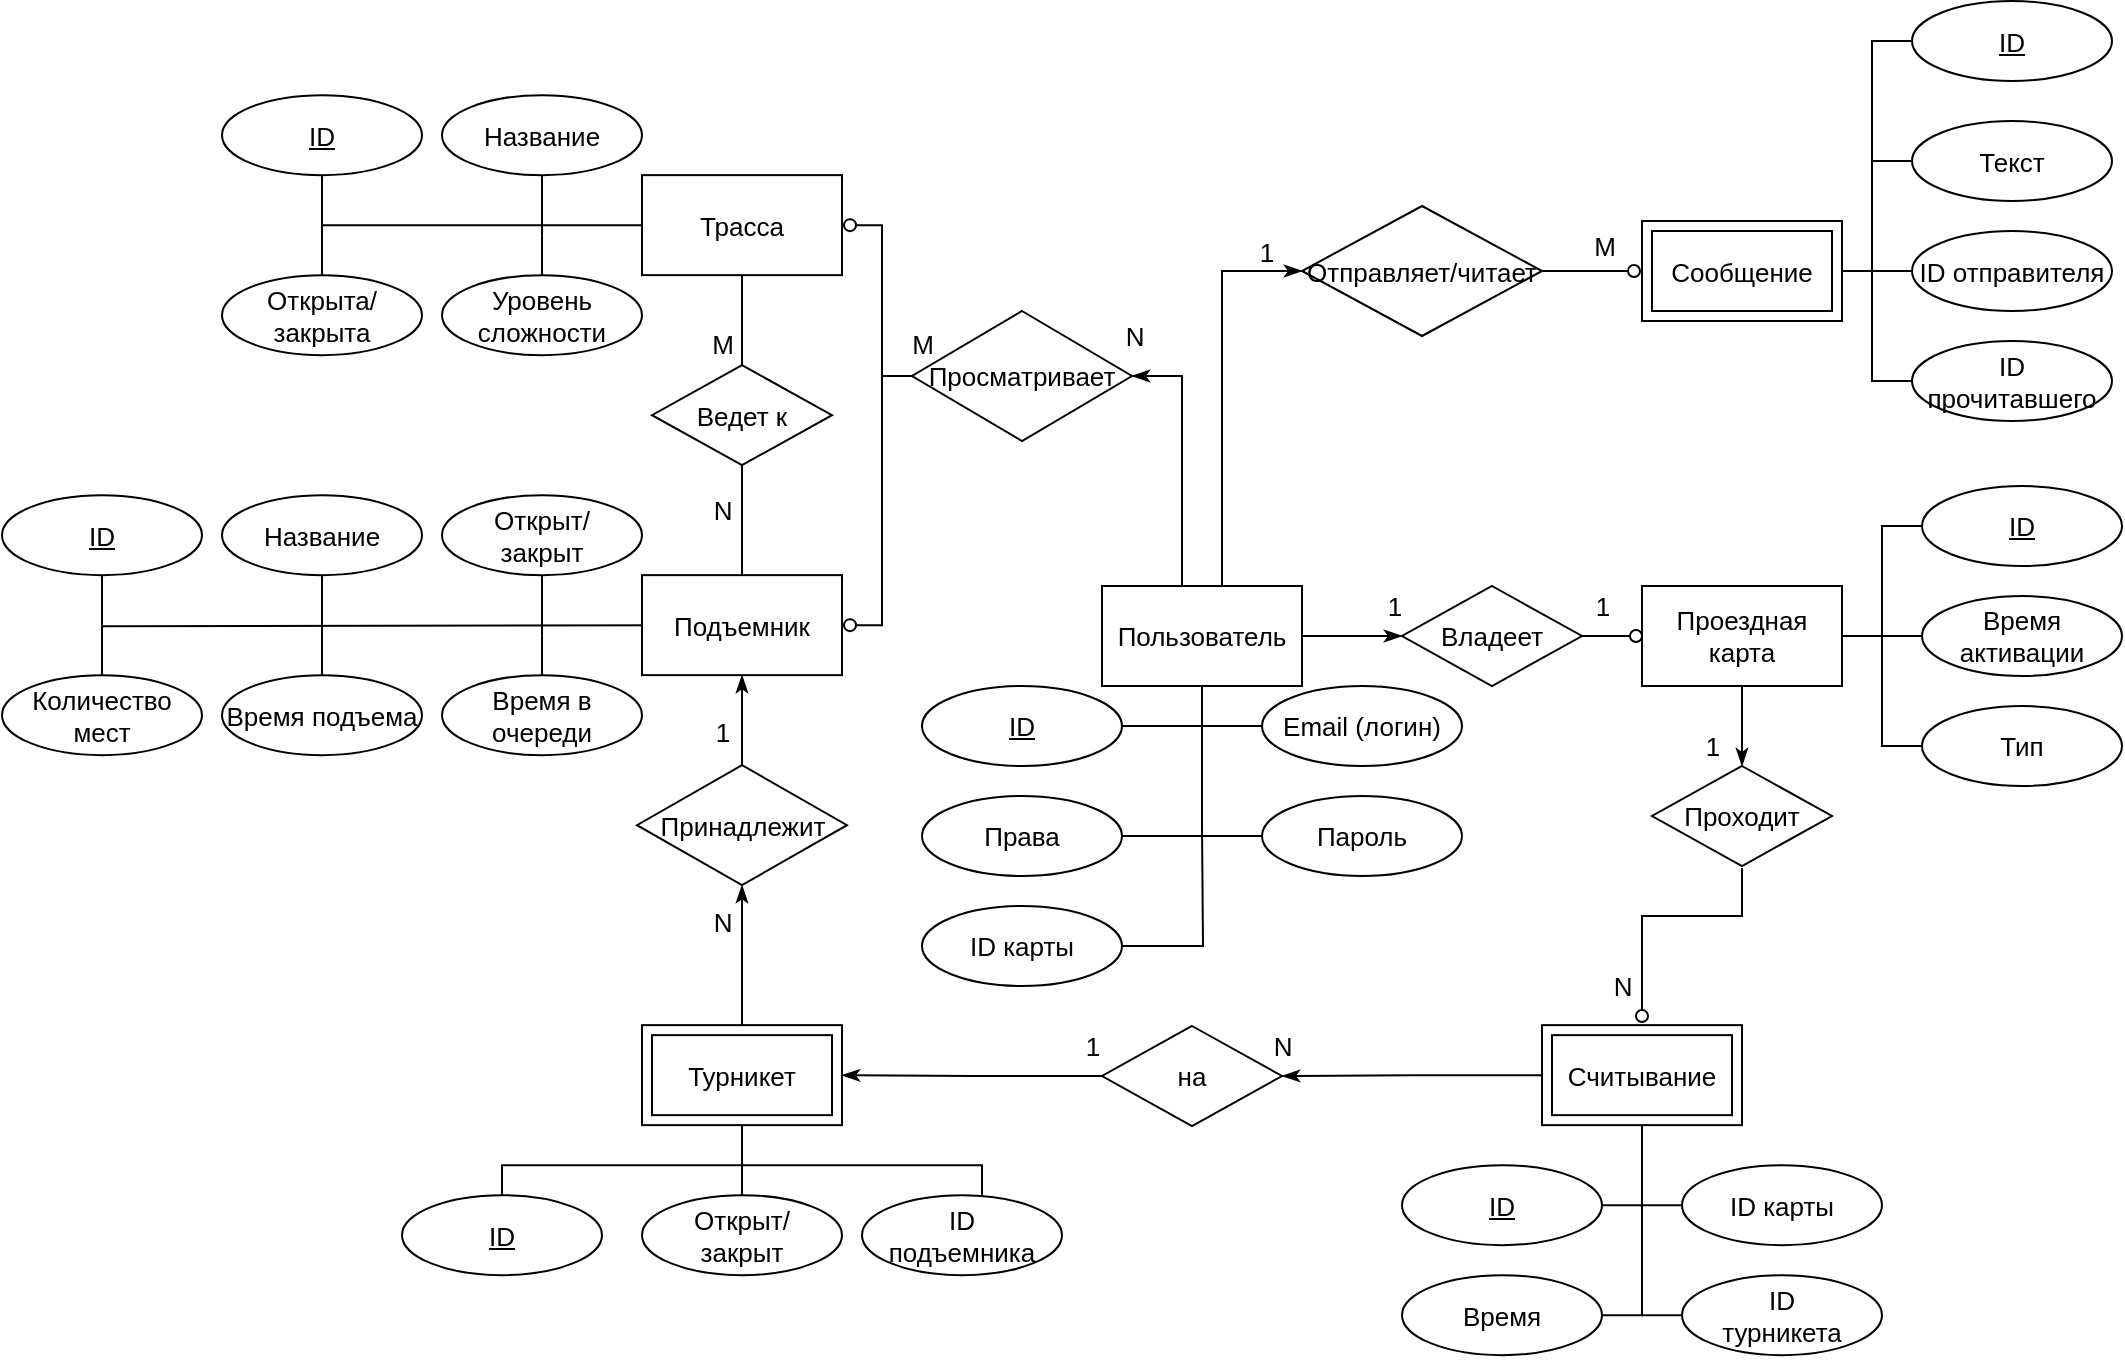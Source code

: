 <mxfile version="13.9.9" type="device"><diagram id="PESHJk0Tjmy3aJfwZxua" name="unauthorized"><mxGraphModel dx="1371" dy="1537" grid="1" gridSize="10" guides="1" tooltips="1" connect="1" arrows="1" fold="1" page="1" pageScale="1" pageWidth="827" pageHeight="1169" math="0" shadow="0"><root><mxCell id="0"/><mxCell id="1" parent="0"/><mxCell id="9ehG-B5BbBiPpwgUqI0O-45" style="edgeStyle=orthogonalEdgeStyle;rounded=0;orthogonalLoop=1;jettySize=auto;html=1;entryX=0;entryY=0.5;entryDx=0;entryDy=0;endArrow=none;endFill=0;fontSize=13;" parent="1" source="9ehG-B5BbBiPpwgUqI0O-1" target="9ehG-B5BbBiPpwgUqI0O-16" edge="1"><mxGeometry relative="1" as="geometry"/></mxCell><mxCell id="9ehG-B5BbBiPpwgUqI0O-111" style="edgeStyle=orthogonalEdgeStyle;rounded=0;orthogonalLoop=1;jettySize=auto;html=1;entryX=0.5;entryY=0;entryDx=0;entryDy=0;startArrow=none;startFill=0;endArrow=classicThin;endFill=1;fontSize=13;" parent="1" source="9ehG-B5BbBiPpwgUqI0O-1" target="9ehG-B5BbBiPpwgUqI0O-12" edge="1"><mxGeometry relative="1" as="geometry"/></mxCell><mxCell id="9ehG-B5BbBiPpwgUqI0O-112" value="1" style="edgeLabel;html=1;align=center;verticalAlign=middle;resizable=0;points=[];fontSize=13;" parent="9ehG-B5BbBiPpwgUqI0O-111" vertex="1" connectable="0"><mxGeometry x="-0.8" y="2" relative="1" as="geometry"><mxPoint x="-17" y="26" as="offset"/></mxGeometry></mxCell><mxCell id="9ehG-B5BbBiPpwgUqI0O-1" value="Проездная карта" style="rounded=0;whiteSpace=wrap;html=1;fontSize=13;" parent="1" vertex="1"><mxGeometry x="580" y="280" width="100" height="50" as="geometry"/></mxCell><mxCell id="9ehG-B5BbBiPpwgUqI0O-32" style="edgeStyle=orthogonalEdgeStyle;rounded=0;orthogonalLoop=1;jettySize=auto;html=1;endArrow=none;endFill=0;entryX=1;entryY=0.5;entryDx=0;entryDy=0;fontSize=13;" parent="1" source="9ehG-B5BbBiPpwgUqI0O-2" target="9ehG-B5BbBiPpwgUqI0O-28" edge="1"><mxGeometry relative="1" as="geometry"><mxPoint x="360" y="420" as="targetPoint"/><Array as="points"><mxPoint x="360" y="405"/></Array></mxGeometry></mxCell><mxCell id="9ehG-B5BbBiPpwgUqI0O-101" style="edgeStyle=orthogonalEdgeStyle;rounded=0;orthogonalLoop=1;jettySize=auto;html=1;endArrow=classicThin;endFill=1;fontSize=13;" parent="1" source="9ehG-B5BbBiPpwgUqI0O-2" target="9ehG-B5BbBiPpwgUqI0O-7" edge="1"><mxGeometry relative="1" as="geometry"><Array as="points"/></mxGeometry></mxCell><mxCell id="9ehG-B5BbBiPpwgUqI0O-102" value="1" style="edgeLabel;html=1;align=center;verticalAlign=middle;resizable=0;points=[];fontSize=13;" parent="9ehG-B5BbBiPpwgUqI0O-101" vertex="1" connectable="0"><mxGeometry x="0.836" y="-1" relative="1" as="geometry"><mxPoint y="-16" as="offset"/></mxGeometry></mxCell><mxCell id="9ehG-B5BbBiPpwgUqI0O-104" value="N" style="edgeStyle=orthogonalEdgeStyle;rounded=0;orthogonalLoop=1;jettySize=auto;html=1;exitX=0.25;exitY=0;exitDx=0;exitDy=0;entryX=1;entryY=0.5;entryDx=0;entryDy=0;endArrow=classicThin;endFill=1;fontSize=13;" parent="1" source="9ehG-B5BbBiPpwgUqI0O-2" target="9ehG-B5BbBiPpwgUqI0O-8" edge="1"><mxGeometry x="1" y="-20" relative="1" as="geometry"><mxPoint x="1" as="offset"/><Array as="points"><mxPoint x="350" y="280"/><mxPoint x="350" y="175"/></Array></mxGeometry></mxCell><mxCell id="9ehG-B5BbBiPpwgUqI0O-2" value="Пользователь" style="rounded=0;whiteSpace=wrap;html=1;fontSize=13;" parent="1" vertex="1"><mxGeometry x="310" y="280" width="100" height="50" as="geometry"/></mxCell><mxCell id="9ehG-B5BbBiPpwgUqI0O-64" style="edgeStyle=orthogonalEdgeStyle;rounded=0;orthogonalLoop=1;jettySize=auto;html=1;exitX=0;exitY=0.5;exitDx=0;exitDy=0;entryX=0.5;entryY=1;entryDx=0;entryDy=0;endArrow=none;endFill=0;fontSize=13;" parent="1" source="9ehG-B5BbBiPpwgUqI0O-3" target="9ehG-B5BbBiPpwgUqI0O-59" edge="1"><mxGeometry relative="1" as="geometry"/></mxCell><mxCell id="VRBck9d5cZYYHiqlYhGS-4" value="M" style="edgeStyle=orthogonalEdgeStyle;rounded=0;orthogonalLoop=1;jettySize=auto;html=1;entryX=0.5;entryY=0;entryDx=0;entryDy=0;endArrow=none;endFill=0;fontSize=13;" parent="1" source="9ehG-B5BbBiPpwgUqI0O-3" target="VRBck9d5cZYYHiqlYhGS-3" edge="1"><mxGeometry x="0.5" y="-10" relative="1" as="geometry"><Array as="points"/><mxPoint as="offset"/><mxPoint x="130" y="164.57" as="targetPoint"/></mxGeometry></mxCell><mxCell id="9ehG-B5BbBiPpwgUqI0O-3" value="Трасса" style="rounded=0;whiteSpace=wrap;html=1;fontSize=13;" parent="1" vertex="1"><mxGeometry x="80" y="74.57" width="100" height="50" as="geometry"/></mxCell><mxCell id="9ehG-B5BbBiPpwgUqI0O-79" style="edgeStyle=orthogonalEdgeStyle;rounded=0;orthogonalLoop=1;jettySize=auto;html=1;exitX=0;exitY=0.5;exitDx=0;exitDy=0;entryX=0.5;entryY=0;entryDx=0;entryDy=0;endArrow=none;endFill=0;fontSize=13;" parent="1" target="9ehG-B5BbBiPpwgUqI0O-78" edge="1"><mxGeometry relative="1" as="geometry"><mxPoint x="100" y="299.57" as="sourcePoint"/><mxPoint x="-140.0" y="299.57" as="targetPoint"/></mxGeometry></mxCell><mxCell id="9ehG-B5BbBiPpwgUqI0O-4" value="Подъемник" style="rounded=0;whiteSpace=wrap;html=1;fontSize=13;" parent="1" vertex="1"><mxGeometry x="80" y="274.57" width="100" height="50" as="geometry"/></mxCell><mxCell id="9ehG-B5BbBiPpwgUqI0O-118" value="M" style="edgeStyle=orthogonalEdgeStyle;rounded=0;orthogonalLoop=1;jettySize=auto;html=1;entryX=0.5;entryY=1;entryDx=0;entryDy=0;startArrow=none;startFill=0;endArrow=classicThin;endFill=1;fontSize=13;" parent="1" source="9ehG-B5BbBiPpwgUqI0O-5" target="9ehG-B5BbBiPpwgUqI0O-11" edge="1"><mxGeometry x="1" y="28" relative="1" as="geometry"><mxPoint x="8" y="-19" as="offset"/></mxGeometry></mxCell><mxCell id="9ehG-B5BbBiPpwgUqI0O-119" value="N" style="edgeLabel;html=1;align=center;verticalAlign=middle;resizable=0;points=[];fontSize=13;" parent="9ehG-B5BbBiPpwgUqI0O-118" vertex="1" connectable="0"><mxGeometry x="0.141" y="2" relative="1" as="geometry"><mxPoint x="-8" y="-12" as="offset"/></mxGeometry></mxCell><mxCell id="2eS9pHRrOrnkw8rIWIEa-13" style="edgeStyle=orthogonalEdgeStyle;rounded=0;orthogonalLoop=1;jettySize=auto;html=1;entryX=0.5;entryY=0;entryDx=0;entryDy=0;endArrow=none;endFill=0;fontSize=13;" parent="1" source="9ehG-B5BbBiPpwgUqI0O-5" target="2eS9pHRrOrnkw8rIWIEa-12" edge="1"><mxGeometry relative="1" as="geometry"/></mxCell><mxCell id="9ehG-B5BbBiPpwgUqI0O-5" value="" style="rounded=0;whiteSpace=wrap;html=1;fontSize=13;" parent="1" vertex="1"><mxGeometry x="80" y="499.57" width="100" height="50" as="geometry"/></mxCell><mxCell id="9ehG-B5BbBiPpwgUqI0O-115" style="edgeStyle=orthogonalEdgeStyle;rounded=0;orthogonalLoop=1;jettySize=auto;html=1;entryX=1;entryY=0.5;entryDx=0;entryDy=0;startArrow=none;startFill=0;endArrow=classicThin;endFill=1;fontSize=13;" parent="1" source="9ehG-B5BbBiPpwgUqI0O-6" target="9ehG-B5BbBiPpwgUqI0O-13" edge="1"><mxGeometry relative="1" as="geometry"/></mxCell><mxCell id="9ehG-B5BbBiPpwgUqI0O-116" value="N" style="edgeLabel;html=1;align=center;verticalAlign=middle;resizable=0;points=[];fontSize=13;" parent="9ehG-B5BbBiPpwgUqI0O-115" vertex="1" connectable="0"><mxGeometry x="0.862" y="-1" relative="1" as="geometry"><mxPoint x="-9" y="-14" as="offset"/></mxGeometry></mxCell><mxCell id="2eS9pHRrOrnkw8rIWIEa-9" style="edgeStyle=orthogonalEdgeStyle;rounded=0;orthogonalLoop=1;jettySize=auto;html=1;exitX=0.5;exitY=1;exitDx=0;exitDy=0;entryX=1;entryY=0.5;entryDx=0;entryDy=0;endArrow=none;endFill=0;fontSize=13;" parent="1" source="9ehG-B5BbBiPpwgUqI0O-6" target="9ehG-B5BbBiPpwgUqI0O-82" edge="1"><mxGeometry relative="1" as="geometry"/></mxCell><mxCell id="9ehG-B5BbBiPpwgUqI0O-6" value="" style="rounded=0;whiteSpace=wrap;html=1;fontSize=13;" parent="1" vertex="1"><mxGeometry x="530" y="499.57" width="100" height="50" as="geometry"/></mxCell><mxCell id="9ehG-B5BbBiPpwgUqI0O-103" value="1" style="edgeStyle=orthogonalEdgeStyle;rounded=0;orthogonalLoop=1;jettySize=auto;html=1;endArrow=oval;endFill=0;fontSize=13;" parent="1" edge="1"><mxGeometry x="0.433" y="15" relative="1" as="geometry"><mxPoint as="offset"/><mxPoint x="517" y="305" as="sourcePoint"/><mxPoint x="577" y="305" as="targetPoint"/></mxGeometry></mxCell><mxCell id="9ehG-B5BbBiPpwgUqI0O-7" value="Владеет" style="rhombus;whiteSpace=wrap;html=1;fontSize=13;" parent="1" vertex="1"><mxGeometry x="460" y="280" width="90" height="50" as="geometry"/></mxCell><mxCell id="9ehG-B5BbBiPpwgUqI0O-105" value="M" style="edgeStyle=orthogonalEdgeStyle;rounded=0;orthogonalLoop=1;jettySize=auto;html=1;exitX=0;exitY=0.5;exitDx=0;exitDy=0;entryX=1;entryY=0.5;entryDx=0;entryDy=0;endArrow=oval;endFill=0;fontSize=13;" parent="1" source="9ehG-B5BbBiPpwgUqI0O-8" edge="1"><mxGeometry x="-0.407" y="-20" relative="1" as="geometry"><mxPoint as="offset"/><mxPoint x="228" y="229.57" as="sourcePoint"/><mxPoint x="184" y="99.57" as="targetPoint"/><Array as="points"><mxPoint x="200" y="175"/><mxPoint x="200" y="100"/></Array></mxGeometry></mxCell><mxCell id="9ehG-B5BbBiPpwgUqI0O-106" style="edgeStyle=orthogonalEdgeStyle;rounded=0;orthogonalLoop=1;jettySize=auto;html=1;entryX=1;entryY=0.5;entryDx=0;entryDy=0;endArrow=oval;endFill=0;fontSize=13;exitX=0;exitY=0.5;exitDx=0;exitDy=0;" parent="1" source="9ehG-B5BbBiPpwgUqI0O-8" edge="1"><mxGeometry relative="1" as="geometry"><mxPoint x="224" y="229.57" as="sourcePoint"/><mxPoint x="184" y="299.57" as="targetPoint"/><Array as="points"><mxPoint x="200" y="175"/><mxPoint x="200" y="300"/></Array></mxGeometry></mxCell><mxCell id="9ehG-B5BbBiPpwgUqI0O-8" value="Просматривает" style="rhombus;whiteSpace=wrap;html=1;fontSize=13;" parent="1" vertex="1"><mxGeometry x="215" y="142.5" width="110" height="65" as="geometry"/></mxCell><mxCell id="9ehG-B5BbBiPpwgUqI0O-56" style="edgeStyle=orthogonalEdgeStyle;rounded=0;orthogonalLoop=1;jettySize=auto;html=1;endArrow=none;endFill=0;fontSize=13;" parent="1" source="9ehG-B5BbBiPpwgUqI0O-9" edge="1"><mxGeometry relative="1" as="geometry"><mxPoint x="695" y="122.5" as="targetPoint"/></mxGeometry></mxCell><mxCell id="9ehG-B5BbBiPpwgUqI0O-9" value="" style="rounded=0;whiteSpace=wrap;html=1;fontSize=13;" parent="1" vertex="1"><mxGeometry x="580" y="97.5" width="100" height="50" as="geometry"/></mxCell><mxCell id="9ehG-B5BbBiPpwgUqI0O-99" style="edgeStyle=orthogonalEdgeStyle;rounded=0;orthogonalLoop=1;jettySize=auto;html=1;endArrow=oval;endFill=0;fontSize=13;exitX=1;exitY=0.5;exitDx=0;exitDy=0;entryX=0;entryY=0.5;entryDx=0;entryDy=0;" parent="1" source="9ehG-B5BbBiPpwgUqI0O-10" edge="1"><mxGeometry relative="1" as="geometry"><Array as="points"><mxPoint x="530" y="123"/><mxPoint x="556" y="123"/></Array><mxPoint x="526" y="100" as="sourcePoint"/><mxPoint x="576" y="122.5" as="targetPoint"/></mxGeometry></mxCell><mxCell id="9ehG-B5BbBiPpwgUqI0O-100" value="M" style="edgeLabel;html=1;align=center;verticalAlign=middle;resizable=0;points=[];fontSize=13;" parent="9ehG-B5BbBiPpwgUqI0O-99" vertex="1" connectable="0"><mxGeometry x="0.446" y="-2" relative="1" as="geometry"><mxPoint x="-3.1" y="-14.5" as="offset"/></mxGeometry></mxCell><mxCell id="9ehG-B5BbBiPpwgUqI0O-10" value="Отправляет/читает" style="rhombus;whiteSpace=wrap;html=1;fontSize=13;" parent="1" vertex="1"><mxGeometry x="410" y="90" width="120" height="65" as="geometry"/></mxCell><mxCell id="9ehG-B5BbBiPpwgUqI0O-120" value="1" style="edgeStyle=orthogonalEdgeStyle;rounded=0;orthogonalLoop=1;jettySize=auto;html=1;exitX=0.5;exitY=0;exitDx=0;exitDy=0;entryX=0.5;entryY=1;entryDx=0;entryDy=0;startArrow=none;startFill=0;endArrow=classicThin;endFill=1;fontSize=13;" parent="1" source="9ehG-B5BbBiPpwgUqI0O-11" target="9ehG-B5BbBiPpwgUqI0O-4" edge="1"><mxGeometry x="-0.273" y="10" relative="1" as="geometry"><mxPoint as="offset"/></mxGeometry></mxCell><mxCell id="9ehG-B5BbBiPpwgUqI0O-11" value="Принадлежит" style="rhombus;whiteSpace=wrap;html=1;fontSize=13;" parent="1" vertex="1"><mxGeometry x="77.5" y="369.57" width="105" height="60" as="geometry"/></mxCell><mxCell id="9ehG-B5BbBiPpwgUqI0O-113" style="edgeStyle=orthogonalEdgeStyle;rounded=0;orthogonalLoop=1;jettySize=auto;html=1;exitX=0.5;exitY=1;exitDx=0;exitDy=0;startArrow=none;startFill=0;endArrow=oval;endFill=0;fontSize=13;" parent="1" edge="1"><mxGeometry relative="1" as="geometry"><mxPoint x="630" y="421" as="sourcePoint"/><mxPoint x="580" y="495" as="targetPoint"/><Array as="points"><mxPoint x="630" y="445"/><mxPoint x="580" y="445"/></Array></mxGeometry></mxCell><mxCell id="9ehG-B5BbBiPpwgUqI0O-114" value="N" style="edgeLabel;html=1;align=center;verticalAlign=middle;resizable=0;points=[];fontSize=13;" parent="9ehG-B5BbBiPpwgUqI0O-113" vertex="1" connectable="0"><mxGeometry x="0.039" y="1" relative="1" as="geometry"><mxPoint x="-19.35" y="34" as="offset"/></mxGeometry></mxCell><mxCell id="9ehG-B5BbBiPpwgUqI0O-12" value="Проходит" style="rhombus;whiteSpace=wrap;html=1;fontSize=13;" parent="1" vertex="1"><mxGeometry x="585" y="370" width="90" height="50" as="geometry"/></mxCell><mxCell id="9ehG-B5BbBiPpwgUqI0O-117" value="1" style="edgeStyle=orthogonalEdgeStyle;rounded=0;orthogonalLoop=1;jettySize=auto;html=1;exitX=0;exitY=0.5;exitDx=0;exitDy=0;startArrow=none;startFill=0;endArrow=classicThin;endFill=1;entryX=1;entryY=0.5;entryDx=0;entryDy=0;fontSize=13;" parent="1" source="9ehG-B5BbBiPpwgUqI0O-13" target="9ehG-B5BbBiPpwgUqI0O-5" edge="1"><mxGeometry x="-0.905" y="-15" relative="1" as="geometry"><mxPoint x="100" y="565.588" as="targetPoint"/><mxPoint x="1" as="offset"/></mxGeometry></mxCell><mxCell id="9ehG-B5BbBiPpwgUqI0O-13" value="на" style="rhombus;whiteSpace=wrap;html=1;fontSize=13;" parent="1" vertex="1"><mxGeometry x="310" y="500" width="90" height="50" as="geometry"/></mxCell><mxCell id="9ehG-B5BbBiPpwgUqI0O-47" style="edgeStyle=orthogonalEdgeStyle;rounded=0;orthogonalLoop=1;jettySize=auto;html=1;exitX=0;exitY=0.5;exitDx=0;exitDy=0;endArrow=none;endFill=0;fontSize=13;" parent="1" source="9ehG-B5BbBiPpwgUqI0O-15" edge="1"><mxGeometry relative="1" as="geometry"><mxPoint x="700" y="310" as="targetPoint"/></mxGeometry></mxCell><mxCell id="9ehG-B5BbBiPpwgUqI0O-15" value="&lt;u style=&quot;font-size: 13px;&quot;&gt;ID&lt;/u&gt;" style="ellipse;whiteSpace=wrap;html=1;fontSize=13;" parent="1" vertex="1"><mxGeometry x="720" y="230" width="100" height="40" as="geometry"/></mxCell><mxCell id="9ehG-B5BbBiPpwgUqI0O-16" value="Время активации" style="ellipse;whiteSpace=wrap;html=1;fontSize=13;" parent="1" vertex="1"><mxGeometry x="720" y="285" width="100" height="40" as="geometry"/></mxCell><mxCell id="9ehG-B5BbBiPpwgUqI0O-48" style="edgeStyle=orthogonalEdgeStyle;rounded=0;orthogonalLoop=1;jettySize=auto;html=1;endArrow=none;endFill=0;fontSize=13;" parent="1" source="9ehG-B5BbBiPpwgUqI0O-17" edge="1"><mxGeometry relative="1" as="geometry"><mxPoint x="700" y="310" as="targetPoint"/></mxGeometry></mxCell><mxCell id="9ehG-B5BbBiPpwgUqI0O-17" value="Тип" style="ellipse;whiteSpace=wrap;html=1;fontSize=13;" parent="1" vertex="1"><mxGeometry x="720" y="340" width="100" height="40" as="geometry"/></mxCell><mxCell id="9ehG-B5BbBiPpwgUqI0O-41" style="edgeStyle=orthogonalEdgeStyle;rounded=0;orthogonalLoop=1;jettySize=auto;html=1;entryX=0.5;entryY=1;entryDx=0;entryDy=0;endArrow=none;endFill=0;" parent="1" edge="1"><mxGeometry relative="1" as="geometry"><mxPoint x="360" y="130" as="sourcePoint"/></mxGeometry></mxCell><mxCell id="9ehG-B5BbBiPpwgUqI0O-97" style="edgeStyle=orthogonalEdgeStyle;rounded=0;orthogonalLoop=1;jettySize=auto;html=1;endArrow=classicThin;endFill=1;exitX=0.5;exitY=0;exitDx=0;exitDy=0;entryX=0;entryY=0.5;entryDx=0;entryDy=0;fontSize=13;" parent="1" source="9ehG-B5BbBiPpwgUqI0O-2" target="9ehG-B5BbBiPpwgUqI0O-10" edge="1"><mxGeometry relative="1" as="geometry"><mxPoint x="405" y="230" as="sourcePoint"/><Array as="points"><mxPoint x="370" y="280"/><mxPoint x="370" y="123"/></Array></mxGeometry></mxCell><mxCell id="9ehG-B5BbBiPpwgUqI0O-98" value="1" style="edgeLabel;html=1;align=center;verticalAlign=middle;resizable=0;points=[];fontSize=13;" parent="9ehG-B5BbBiPpwgUqI0O-97" vertex="1" connectable="0"><mxGeometry x="0.704" y="-2" relative="1" as="geometry"><mxPoint x="12" y="-12" as="offset"/></mxGeometry></mxCell><mxCell id="9ehG-B5BbBiPpwgUqI0O-35" style="edgeStyle=orthogonalEdgeStyle;rounded=0;orthogonalLoop=1;jettySize=auto;html=1;exitX=1;exitY=0.5;exitDx=0;exitDy=0;endArrow=none;endFill=0;fontSize=13;" parent="1" source="9ehG-B5BbBiPpwgUqI0O-24" edge="1"><mxGeometry relative="1" as="geometry"><mxPoint x="360" y="350" as="targetPoint"/></mxGeometry></mxCell><mxCell id="9ehG-B5BbBiPpwgUqI0O-24" value="&lt;u style=&quot;font-size: 13px;&quot;&gt;ID&lt;/u&gt;" style="ellipse;whiteSpace=wrap;html=1;fontSize=13;" parent="1" vertex="1"><mxGeometry x="220" y="330" width="100" height="40" as="geometry"/></mxCell><mxCell id="2eS9pHRrOrnkw8rIWIEa-2" style="edgeStyle=orthogonalEdgeStyle;rounded=0;orthogonalLoop=1;jettySize=auto;html=1;endArrow=none;endFill=0;fontSize=13;" parent="1" source="9ehG-B5BbBiPpwgUqI0O-25" edge="1"><mxGeometry relative="1" as="geometry"><mxPoint x="360" y="350" as="targetPoint"/></mxGeometry></mxCell><mxCell id="9ehG-B5BbBiPpwgUqI0O-25" value="Email (логин)" style="ellipse;whiteSpace=wrap;html=1;fontSize=13;" parent="1" vertex="1"><mxGeometry x="390" y="330" width="100" height="40" as="geometry"/></mxCell><mxCell id="2eS9pHRrOrnkw8rIWIEa-3" style="edgeStyle=orthogonalEdgeStyle;rounded=0;orthogonalLoop=1;jettySize=auto;html=1;endArrow=none;endFill=0;fontSize=13;" parent="1" source="9ehG-B5BbBiPpwgUqI0O-26" edge="1"><mxGeometry relative="1" as="geometry"><mxPoint x="360" y="405" as="targetPoint"/></mxGeometry></mxCell><mxCell id="9ehG-B5BbBiPpwgUqI0O-26" value="Пароль" style="ellipse;whiteSpace=wrap;html=1;fontSize=13;" parent="1" vertex="1"><mxGeometry x="390" y="385" width="100" height="40" as="geometry"/></mxCell><mxCell id="9ehG-B5BbBiPpwgUqI0O-28" value="Права" style="ellipse;whiteSpace=wrap;html=1;fontSize=13;" parent="1" vertex="1"><mxGeometry x="220" y="385" width="100" height="40" as="geometry"/></mxCell><mxCell id="9ehG-B5BbBiPpwgUqI0O-39" style="edgeStyle=orthogonalEdgeStyle;rounded=0;orthogonalLoop=1;jettySize=auto;html=1;endArrow=none;endFill=0;fontSize=13;" parent="1" edge="1"><mxGeometry relative="1" as="geometry"><mxPoint x="360" y="460" as="targetPoint"/><mxPoint x="360" y="460" as="sourcePoint"/></mxGeometry></mxCell><mxCell id="9ehG-B5BbBiPpwgUqI0O-50" style="edgeStyle=orthogonalEdgeStyle;rounded=0;orthogonalLoop=1;jettySize=auto;html=1;exitX=0;exitY=0.5;exitDx=0;exitDy=0;endArrow=none;endFill=0;fontSize=13;" parent="1" source="9ehG-B5BbBiPpwgUqI0O-51" edge="1"><mxGeometry relative="1" as="geometry"><mxPoint x="695" y="107.5" as="targetPoint"/></mxGeometry></mxCell><mxCell id="9ehG-B5BbBiPpwgUqI0O-51" value="Текст" style="ellipse;whiteSpace=wrap;html=1;fontSize=13;" parent="1" vertex="1"><mxGeometry x="715" y="47.5" width="100" height="40" as="geometry"/></mxCell><mxCell id="9ehG-B5BbBiPpwgUqI0O-57" style="edgeStyle=orthogonalEdgeStyle;rounded=0;orthogonalLoop=1;jettySize=auto;html=1;endArrow=none;endFill=0;fontSize=13;" parent="1" source="9ehG-B5BbBiPpwgUqI0O-52" edge="1"><mxGeometry relative="1" as="geometry"><mxPoint x="695" y="102.5" as="targetPoint"/></mxGeometry></mxCell><mxCell id="9ehG-B5BbBiPpwgUqI0O-52" value="ID отправителя" style="ellipse;whiteSpace=wrap;html=1;fontSize=13;" parent="1" vertex="1"><mxGeometry x="715" y="102.5" width="100" height="40" as="geometry"/></mxCell><mxCell id="9ehG-B5BbBiPpwgUqI0O-59" value="&lt;u style=&quot;font-size: 13px;&quot;&gt;ID&lt;/u&gt;" style="ellipse;whiteSpace=wrap;html=1;fontSize=13;" parent="1" vertex="1"><mxGeometry x="-130" y="34.57" width="100" height="40" as="geometry"/></mxCell><mxCell id="9ehG-B5BbBiPpwgUqI0O-69" style="edgeStyle=orthogonalEdgeStyle;rounded=0;orthogonalLoop=1;jettySize=auto;html=1;endArrow=none;endFill=0;fontSize=13;" parent="1" source="9ehG-B5BbBiPpwgUqI0O-60" edge="1"><mxGeometry relative="1" as="geometry"><mxPoint x="30" y="104.57" as="targetPoint"/></mxGeometry></mxCell><mxCell id="9ehG-B5BbBiPpwgUqI0O-60" value="Название" style="ellipse;whiteSpace=wrap;html=1;fontSize=13;" parent="1" vertex="1"><mxGeometry x="-20" y="34.57" width="100" height="40" as="geometry"/></mxCell><mxCell id="9ehG-B5BbBiPpwgUqI0O-68" style="edgeStyle=orthogonalEdgeStyle;rounded=0;orthogonalLoop=1;jettySize=auto;html=1;endArrow=none;endFill=0;fontSize=13;" parent="1" source="9ehG-B5BbBiPpwgUqI0O-61" edge="1"><mxGeometry relative="1" as="geometry"><mxPoint x="-80" y="94.57" as="targetPoint"/></mxGeometry></mxCell><mxCell id="9ehG-B5BbBiPpwgUqI0O-61" value="Открыта/&lt;br style=&quot;font-size: 13px;&quot;&gt;закрыта" style="ellipse;whiteSpace=wrap;html=1;fontSize=13;" parent="1" vertex="1"><mxGeometry x="-130" y="124.57" width="100" height="40" as="geometry"/></mxCell><mxCell id="9ehG-B5BbBiPpwgUqI0O-70" style="edgeStyle=orthogonalEdgeStyle;rounded=0;orthogonalLoop=1;jettySize=auto;html=1;endArrow=none;endFill=0;fontSize=13;" parent="1" source="9ehG-B5BbBiPpwgUqI0O-62" edge="1"><mxGeometry relative="1" as="geometry"><mxPoint x="30" y="104.57" as="targetPoint"/></mxGeometry></mxCell><mxCell id="9ehG-B5BbBiPpwgUqI0O-62" value="Уровень сложности" style="ellipse;whiteSpace=wrap;html=1;fontSize=13;" parent="1" vertex="1"><mxGeometry x="-20" y="124.57" width="100" height="40" as="geometry"/></mxCell><mxCell id="9ehG-B5BbBiPpwgUqI0O-71" value="Название" style="ellipse;whiteSpace=wrap;html=1;fontSize=13;" parent="1" vertex="1"><mxGeometry x="-130" y="234.57" width="100" height="40" as="geometry"/></mxCell><mxCell id="9ehG-B5BbBiPpwgUqI0O-72" style="edgeStyle=orthogonalEdgeStyle;rounded=0;orthogonalLoop=1;jettySize=auto;html=1;endArrow=none;endFill=0;fontSize=13;" parent="1" source="9ehG-B5BbBiPpwgUqI0O-73" edge="1"><mxGeometry relative="1" as="geometry"><mxPoint x="30" y="304.57" as="targetPoint"/></mxGeometry></mxCell><mxCell id="9ehG-B5BbBiPpwgUqI0O-73" value="Открыт/&lt;br style=&quot;font-size: 13px;&quot;&gt;закрыт" style="ellipse;whiteSpace=wrap;html=1;fontSize=13;" parent="1" vertex="1"><mxGeometry x="-20" y="234.57" width="100" height="40" as="geometry"/></mxCell><mxCell id="9ehG-B5BbBiPpwgUqI0O-107" style="edgeStyle=orthogonalEdgeStyle;rounded=0;orthogonalLoop=1;jettySize=auto;html=1;exitX=0.5;exitY=0;exitDx=0;exitDy=0;entryX=0.5;entryY=1;entryDx=0;entryDy=0;endArrow=none;endFill=0;startArrow=none;startFill=0;fontSize=13;" parent="1" source="9ehG-B5BbBiPpwgUqI0O-75" target="9ehG-B5BbBiPpwgUqI0O-71" edge="1"><mxGeometry relative="1" as="geometry"/></mxCell><mxCell id="9ehG-B5BbBiPpwgUqI0O-75" value="Время подъема" style="ellipse;whiteSpace=wrap;html=1;fontSize=13;" parent="1" vertex="1"><mxGeometry x="-130" y="324.57" width="100" height="40" as="geometry"/></mxCell><mxCell id="9ehG-B5BbBiPpwgUqI0O-76" style="edgeStyle=orthogonalEdgeStyle;rounded=0;orthogonalLoop=1;jettySize=auto;html=1;endArrow=none;endFill=0;fontSize=13;" parent="1" source="9ehG-B5BbBiPpwgUqI0O-77" edge="1"><mxGeometry relative="1" as="geometry"><mxPoint x="30" y="304.57" as="targetPoint"/></mxGeometry></mxCell><mxCell id="9ehG-B5BbBiPpwgUqI0O-77" value="Время в очереди" style="ellipse;whiteSpace=wrap;html=1;fontSize=13;" parent="1" vertex="1"><mxGeometry x="-20" y="324.57" width="100" height="40" as="geometry"/></mxCell><mxCell id="9ehG-B5BbBiPpwgUqI0O-78" value="Количество мест" style="ellipse;whiteSpace=wrap;html=1;fontSize=13;" parent="1" vertex="1"><mxGeometry x="-240" y="324.57" width="100" height="40" as="geometry"/></mxCell><mxCell id="9ehG-B5BbBiPpwgUqI0O-81" value="&lt;u style=&quot;font-size: 13px;&quot;&gt;ID&lt;/u&gt;" style="ellipse;whiteSpace=wrap;html=1;fontSize=13;" parent="1" vertex="1"><mxGeometry x="460" y="569.57" width="100" height="40" as="geometry"/></mxCell><mxCell id="9ehG-B5BbBiPpwgUqI0O-82" value="Время" style="ellipse;whiteSpace=wrap;html=1;fontSize=13;" parent="1" vertex="1"><mxGeometry x="460" y="624.57" width="100" height="40" as="geometry"/></mxCell><mxCell id="2eS9pHRrOrnkw8rIWIEa-14" style="edgeStyle=orthogonalEdgeStyle;rounded=0;orthogonalLoop=1;jettySize=auto;html=1;exitX=0.5;exitY=0;exitDx=0;exitDy=0;endArrow=none;endFill=0;fontSize=13;" parent="1" source="9ehG-B5BbBiPpwgUqI0O-88" edge="1"><mxGeometry relative="1" as="geometry"><mxPoint x="130" y="569.57" as="targetPoint"/><Array as="points"><mxPoint x="10" y="569.57"/></Array></mxGeometry></mxCell><mxCell id="9ehG-B5BbBiPpwgUqI0O-88" value="&lt;u style=&quot;font-size: 13px;&quot;&gt;ID&lt;/u&gt;" style="ellipse;whiteSpace=wrap;html=1;fontSize=13;" parent="1" vertex="1"><mxGeometry x="-40" y="584.57" width="100" height="40" as="geometry"/></mxCell><mxCell id="2eS9pHRrOrnkw8rIWIEa-15" style="edgeStyle=orthogonalEdgeStyle;rounded=0;orthogonalLoop=1;jettySize=auto;html=1;endArrow=none;endFill=0;fontSize=13;" parent="1" source="9ehG-B5BbBiPpwgUqI0O-89" edge="1"><mxGeometry relative="1" as="geometry"><mxPoint x="130" y="569.57" as="targetPoint"/><Array as="points"><mxPoint x="250" y="569.57"/></Array></mxGeometry></mxCell><mxCell id="9ehG-B5BbBiPpwgUqI0O-89" value="ID &lt;br style=&quot;font-size: 13px;&quot;&gt;подъемника" style="ellipse;whiteSpace=wrap;html=1;fontSize=13;" parent="1" vertex="1"><mxGeometry x="190" y="584.57" width="100" height="40" as="geometry"/></mxCell><mxCell id="2eS9pHRrOrnkw8rIWIEa-5" style="edgeStyle=orthogonalEdgeStyle;rounded=0;orthogonalLoop=1;jettySize=auto;html=1;endArrow=none;endFill=0;fontSize=13;" parent="1" source="2eS9pHRrOrnkw8rIWIEa-4" edge="1"><mxGeometry relative="1" as="geometry"><mxPoint x="360" y="400" as="targetPoint"/></mxGeometry></mxCell><mxCell id="2eS9pHRrOrnkw8rIWIEa-4" value="ID карты" style="ellipse;whiteSpace=wrap;html=1;fontSize=13;" parent="1" vertex="1"><mxGeometry x="220" y="440" width="100" height="40" as="geometry"/></mxCell><mxCell id="2eS9pHRrOrnkw8rIWIEa-6" style="edgeStyle=orthogonalEdgeStyle;rounded=0;orthogonalLoop=1;jettySize=auto;html=1;exitX=0.5;exitY=1;exitDx=0;exitDy=0;endArrow=none;endFill=0;fontSize=13;" parent="1" source="9ehG-B5BbBiPpwgUqI0O-82" target="9ehG-B5BbBiPpwgUqI0O-82" edge="1"><mxGeometry relative="1" as="geometry"/></mxCell><mxCell id="2eS9pHRrOrnkw8rIWIEa-11" style="edgeStyle=orthogonalEdgeStyle;rounded=0;orthogonalLoop=1;jettySize=auto;html=1;entryX=1;entryY=0.5;entryDx=0;entryDy=0;endArrow=none;endFill=0;fontSize=13;" parent="1" source="2eS9pHRrOrnkw8rIWIEa-7" target="9ehG-B5BbBiPpwgUqI0O-81" edge="1"><mxGeometry relative="1" as="geometry"/></mxCell><mxCell id="2eS9pHRrOrnkw8rIWIEa-7" value="ID карты" style="ellipse;whiteSpace=wrap;html=1;fontSize=13;" parent="1" vertex="1"><mxGeometry x="600" y="569.57" width="100" height="40" as="geometry"/></mxCell><mxCell id="2eS9pHRrOrnkw8rIWIEa-10" style="edgeStyle=orthogonalEdgeStyle;rounded=0;orthogonalLoop=1;jettySize=auto;html=1;endArrow=none;endFill=0;fontSize=13;" parent="1" source="2eS9pHRrOrnkw8rIWIEa-8" edge="1"><mxGeometry relative="1" as="geometry"><mxPoint x="580" y="644.57" as="targetPoint"/></mxGeometry></mxCell><mxCell id="2eS9pHRrOrnkw8rIWIEa-8" value="ID &lt;br style=&quot;font-size: 13px;&quot;&gt;турникета" style="ellipse;whiteSpace=wrap;html=1;fontSize=13;" parent="1" vertex="1"><mxGeometry x="600" y="624.57" width="100" height="40" as="geometry"/></mxCell><mxCell id="2eS9pHRrOrnkw8rIWIEa-12" value="Открыт/&lt;br style=&quot;font-size: 13px;&quot;&gt;закрыт" style="ellipse;whiteSpace=wrap;html=1;fontSize=13;" parent="1" vertex="1"><mxGeometry x="80" y="584.57" width="100" height="40" as="geometry"/></mxCell><mxCell id="2eS9pHRrOrnkw8rIWIEa-17" style="edgeStyle=orthogonalEdgeStyle;rounded=0;orthogonalLoop=1;jettySize=auto;html=1;exitX=0.5;exitY=1;exitDx=0;exitDy=0;endArrow=none;endFill=0;fontSize=13;" parent="1" source="2eS9pHRrOrnkw8rIWIEa-16" edge="1"><mxGeometry relative="1" as="geometry"><mxPoint x="-190" y="299.57" as="targetPoint"/></mxGeometry></mxCell><mxCell id="2eS9pHRrOrnkw8rIWIEa-16" value="&lt;u style=&quot;font-size: 13px;&quot;&gt;ID&lt;/u&gt;" style="ellipse;whiteSpace=wrap;html=1;fontSize=13;" parent="1" vertex="1"><mxGeometry x="-240" y="234.57" width="100" height="40" as="geometry"/></mxCell><mxCell id="2eS9pHRrOrnkw8rIWIEa-20" style="edgeStyle=orthogonalEdgeStyle;rounded=0;orthogonalLoop=1;jettySize=auto;html=1;endArrow=none;endFill=0;fontSize=13;" parent="1" source="2eS9pHRrOrnkw8rIWIEa-19" edge="1"><mxGeometry relative="1" as="geometry"><mxPoint x="695" y="77.5" as="targetPoint"/></mxGeometry></mxCell><mxCell id="2eS9pHRrOrnkw8rIWIEa-19" value="&lt;u style=&quot;font-size: 13px;&quot;&gt;ID&lt;/u&gt;" style="ellipse;whiteSpace=wrap;html=1;fontSize=13;" parent="1" vertex="1"><mxGeometry x="715" y="-12.5" width="100" height="40" as="geometry"/></mxCell><mxCell id="VRBck9d5cZYYHiqlYhGS-2" style="edgeStyle=orthogonalEdgeStyle;rounded=0;orthogonalLoop=1;jettySize=auto;html=1;endArrow=none;endFill=0;fontSize=13;" parent="1" source="VRBck9d5cZYYHiqlYhGS-1" edge="1"><mxGeometry relative="1" as="geometry"><mxPoint x="695" y="117.5" as="targetPoint"/></mxGeometry></mxCell><mxCell id="VRBck9d5cZYYHiqlYhGS-1" value="ID прочитавшего" style="ellipse;whiteSpace=wrap;html=1;fontSize=13;" parent="1" vertex="1"><mxGeometry x="715" y="157.5" width="100" height="40" as="geometry"/></mxCell><mxCell id="VRBck9d5cZYYHiqlYhGS-5" value="N" style="edgeStyle=orthogonalEdgeStyle;rounded=0;orthogonalLoop=1;jettySize=auto;html=1;exitX=0.5;exitY=1;exitDx=0;exitDy=0;endArrow=none;endFill=0;entryX=0.5;entryY=0;entryDx=0;entryDy=0;fontSize=13;" parent="1" source="VRBck9d5cZYYHiqlYhGS-3" target="9ehG-B5BbBiPpwgUqI0O-4" edge="1"><mxGeometry x="-0.2" y="-10" relative="1" as="geometry"><mxPoint x="130" y="269.57" as="targetPoint"/><mxPoint as="offset"/></mxGeometry></mxCell><mxCell id="VRBck9d5cZYYHiqlYhGS-3" value="Ведет к" style="rhombus;whiteSpace=wrap;html=1;fontSize=13;" parent="1" vertex="1"><mxGeometry x="85" y="169.57" width="90" height="50" as="geometry"/></mxCell><mxCell id="h6yUCamSCHi7EA8WYuNQ-1" value="&lt;span style=&quot;font-size: 13px;&quot;&gt;Считывание&lt;/span&gt;" style="rounded=0;whiteSpace=wrap;html=1;fontSize=13;" vertex="1" parent="1"><mxGeometry x="535" y="504.57" width="90" height="40" as="geometry"/></mxCell><mxCell id="h6yUCamSCHi7EA8WYuNQ-2" value="&lt;span style=&quot;font-size: 13px;&quot;&gt;Турникет&lt;/span&gt;" style="rounded=0;whiteSpace=wrap;html=1;fontSize=13;" vertex="1" parent="1"><mxGeometry x="85" y="504.57" width="90" height="40" as="geometry"/></mxCell><mxCell id="h6yUCamSCHi7EA8WYuNQ-3" value="&lt;span style=&quot;font-size: 13px;&quot;&gt;Сообщение&lt;/span&gt;" style="rounded=0;whiteSpace=wrap;html=1;fontSize=13;" vertex="1" parent="1"><mxGeometry x="585" y="102.5" width="90" height="40" as="geometry"/></mxCell></root></mxGraphModel></diagram></mxfile>